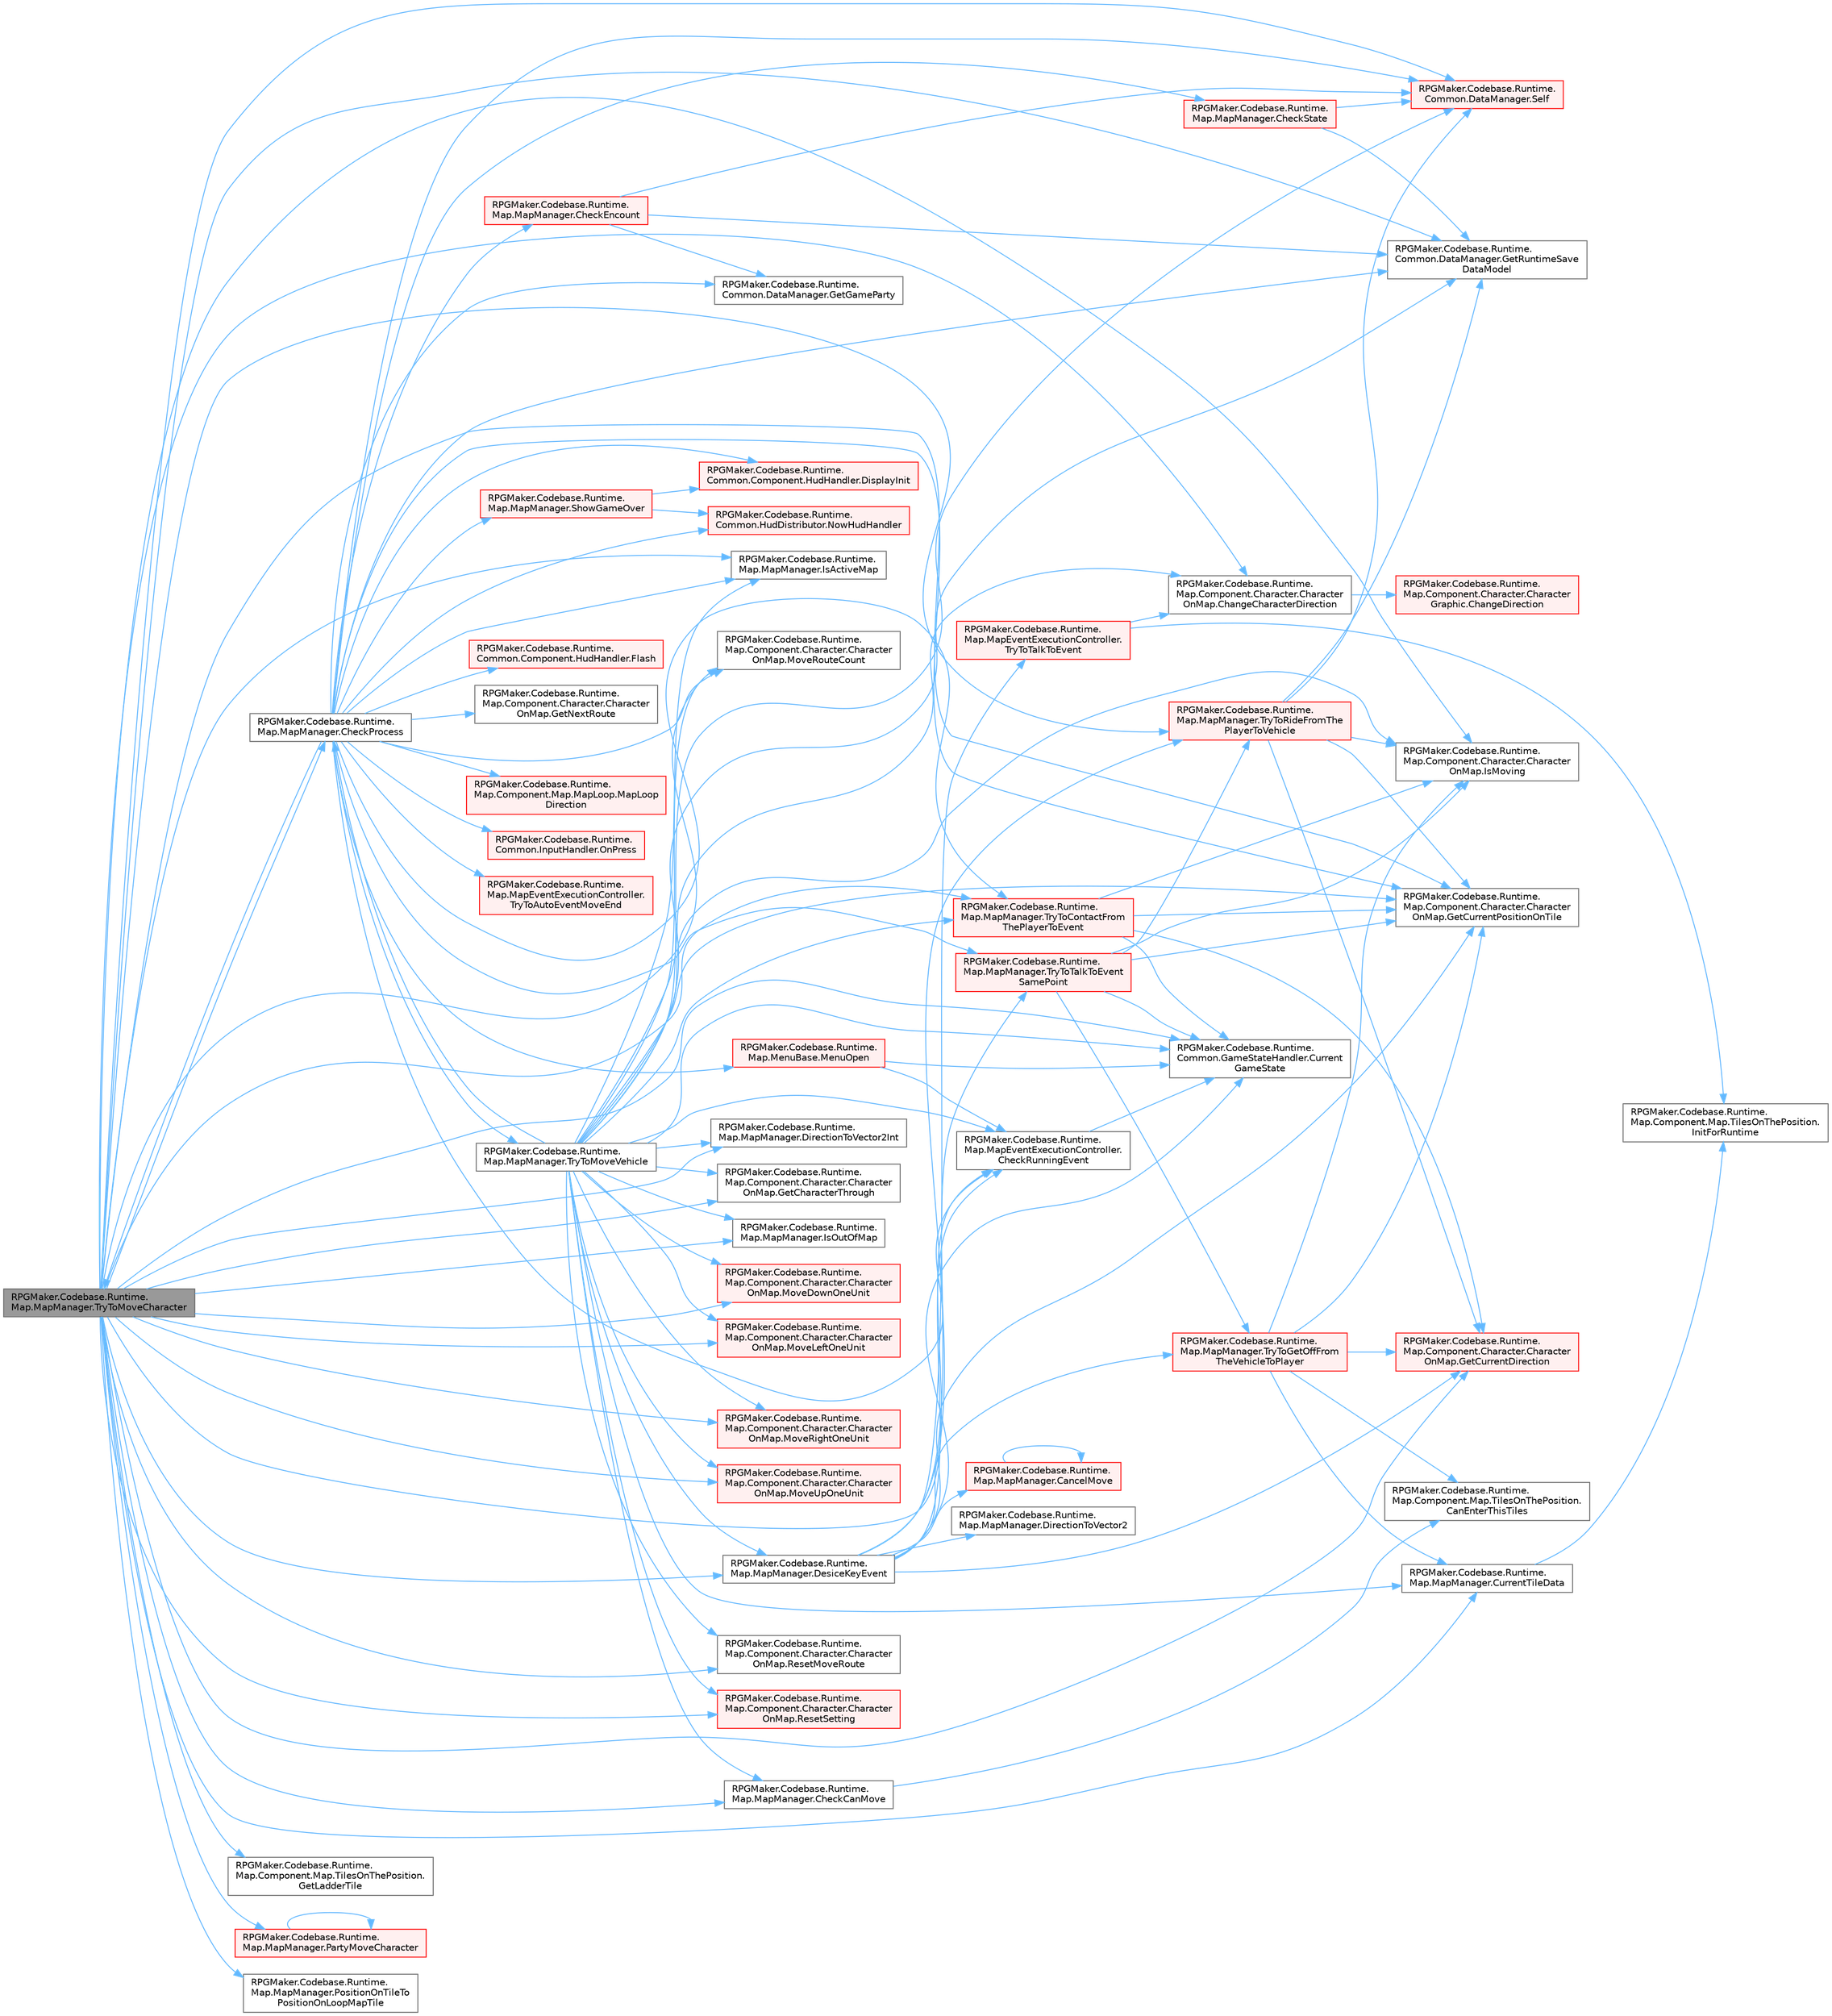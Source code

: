 digraph "RPGMaker.Codebase.Runtime.Map.MapManager.TryToMoveCharacter"
{
 // LATEX_PDF_SIZE
  bgcolor="transparent";
  edge [fontname=Helvetica,fontsize=10,labelfontname=Helvetica,labelfontsize=10];
  node [fontname=Helvetica,fontsize=10,shape=box,height=0.2,width=0.4];
  rankdir="LR";
  Node1 [id="Node000001",label="RPGMaker.Codebase.Runtime.\lMap.MapManager.TryToMoveCharacter",height=0.2,width=0.4,color="gray40", fillcolor="grey60", style="filled", fontcolor="black",tooltip=" "];
  Node1 -> Node2 [id="edge1_Node000001_Node000002",color="steelblue1",style="solid",tooltip=" "];
  Node2 [id="Node000002",label="RPGMaker.Codebase.Runtime.\lMap.Component.Character.Character\lOnMap.ChangeCharacterDirection",height=0.2,width=0.4,color="grey40", fillcolor="white", style="filled",URL="$d0/dad/class_r_p_g_maker_1_1_codebase_1_1_runtime_1_1_map_1_1_component_1_1_character_1_1_character_on_map.html#adfcb95a5cb4a72b7940a9260b208703e",tooltip="向きを変える"];
  Node2 -> Node3 [id="edge2_Node000002_Node000003",color="steelblue1",style="solid",tooltip=" "];
  Node3 [id="Node000003",label="RPGMaker.Codebase.Runtime.\lMap.Component.Character.Character\lGraphic.ChangeDirection",height=0.2,width=0.4,color="red", fillcolor="#FFF0F0", style="filled",URL="$da/d44/class_r_p_g_maker_1_1_codebase_1_1_runtime_1_1_map_1_1_component_1_1_character_1_1_character_graphic.html#a8d5ab5c51f8f01da17e02ee445042c14",tooltip=" "];
  Node1 -> Node8 [id="edge3_Node000001_Node000008",color="steelblue1",style="solid",tooltip=" "];
  Node8 [id="Node000008",label="RPGMaker.Codebase.Runtime.\lMap.MapManager.CheckCanMove",height=0.2,width=0.4,color="grey40", fillcolor="white", style="filled",URL="$d5/d0f/class_r_p_g_maker_1_1_codebase_1_1_runtime_1_1_map_1_1_map_manager.html#a782ece33ed01436f368fed7cff5573c4",tooltip=" "];
  Node8 -> Node9 [id="edge4_Node000008_Node000009",color="steelblue1",style="solid",tooltip=" "];
  Node9 [id="Node000009",label="RPGMaker.Codebase.Runtime.\lMap.Component.Map.TilesOnThePosition.\lCanEnterThisTiles",height=0.2,width=0.4,color="grey40", fillcolor="white", style="filled",URL="$d6/dfd/class_r_p_g_maker_1_1_codebase_1_1_runtime_1_1_map_1_1_component_1_1_map_1_1_tiles_on_the_position.html#a5f7d88633327ea157c635f7e782701e1",tooltip="同位置のこのタイル群に進入できるか？"];
  Node1 -> Node10 [id="edge5_Node000001_Node000010",color="steelblue1",style="solid",tooltip=" "];
  Node10 [id="Node000010",label="RPGMaker.Codebase.Runtime.\lMap.MapManager.CheckProcess",height=0.2,width=0.4,color="grey40", fillcolor="white", style="filled",URL="$d5/d0f/class_r_p_g_maker_1_1_codebase_1_1_runtime_1_1_map_1_1_map_manager.html#af61111401b6e289e7cd71c37c80bff5d",tooltip=" "];
  Node10 -> Node11 [id="edge6_Node000010_Node000011",color="steelblue1",style="solid",tooltip=" "];
  Node11 [id="Node000011",label="RPGMaker.Codebase.Runtime.\lMap.MapManager.CheckEncount",height=0.2,width=0.4,color="red", fillcolor="#FFF0F0", style="filled",URL="$d5/d0f/class_r_p_g_maker_1_1_codebase_1_1_runtime_1_1_map_1_1_map_manager.html#ade4dde4a1fa8535ef5adbeb52c1b3a3d",tooltip=" "];
  Node11 -> Node14 [id="edge7_Node000011_Node000014",color="steelblue1",style="solid",tooltip=" "];
  Node14 [id="Node000014",label="RPGMaker.Codebase.Runtime.\lCommon.DataManager.GetGameParty",height=0.2,width=0.4,color="grey40", fillcolor="white", style="filled",URL="$d5/d08/class_r_p_g_maker_1_1_codebase_1_1_runtime_1_1_common_1_1_data_manager.html#a51ad2669c15aba611fa704eb84001f8c",tooltip=" "];
  Node11 -> Node15 [id="edge8_Node000011_Node000015",color="steelblue1",style="solid",tooltip=" "];
  Node15 [id="Node000015",label="RPGMaker.Codebase.Runtime.\lCommon.DataManager.GetRuntimeSave\lDataModel",height=0.2,width=0.4,color="grey40", fillcolor="white", style="filled",URL="$d5/d08/class_r_p_g_maker_1_1_codebase_1_1_runtime_1_1_common_1_1_data_manager.html#aa008ccb1bfddc97c2c6618cfe1fe9ab9",tooltip=" "];
  Node11 -> Node18 [id="edge9_Node000011_Node000018",color="steelblue1",style="solid",tooltip=" "];
  Node18 [id="Node000018",label="RPGMaker.Codebase.Runtime.\lCommon.DataManager.Self",height=0.2,width=0.4,color="red", fillcolor="#FFF0F0", style="filled",URL="$d5/d08/class_r_p_g_maker_1_1_codebase_1_1_runtime_1_1_common_1_1_data_manager.html#a8f0a40fd71fe0a873d1905e106299934",tooltip=" "];
  Node10 -> Node87 [id="edge10_Node000010_Node000087",color="steelblue1",style="solid",tooltip=" "];
  Node87 [id="Node000087",label="RPGMaker.Codebase.Runtime.\lMap.MapEventExecutionController.\lCheckRunningEvent",height=0.2,width=0.4,color="grey40", fillcolor="white", style="filled",URL="$db/d6c/class_r_p_g_maker_1_1_codebase_1_1_runtime_1_1_map_1_1_map_event_execution_controller.html#aeaee3de09388ebf0bd140c0e4c831d56",tooltip="イベント実行中で、MAPやバトル側でキー操作を受け付け可能かどうかを返却する"];
  Node87 -> Node73 [id="edge11_Node000087_Node000073",color="steelblue1",style="solid",tooltip=" "];
  Node73 [id="Node000073",label="RPGMaker.Codebase.Runtime.\lCommon.GameStateHandler.Current\lGameState",height=0.2,width=0.4,color="grey40", fillcolor="white", style="filled",URL="$de/d2c/class_r_p_g_maker_1_1_codebase_1_1_runtime_1_1_common_1_1_game_state_handler.html#adce58ef0480f995976ab60592c9add27",tooltip="現在の状態を返却する."];
  Node10 -> Node88 [id="edge12_Node000010_Node000088",color="steelblue1",style="solid",tooltip=" "];
  Node88 [id="Node000088",label="RPGMaker.Codebase.Runtime.\lMap.MapManager.CheckState",height=0.2,width=0.4,color="red", fillcolor="#FFF0F0", style="filled",URL="$d5/d0f/class_r_p_g_maker_1_1_codebase_1_1_runtime_1_1_map_1_1_map_manager.html#a9bcec2ddd69bb73bf062012beb95bd50",tooltip=" "];
  Node88 -> Node15 [id="edge13_Node000088_Node000015",color="steelblue1",style="solid",tooltip=" "];
  Node88 -> Node18 [id="edge14_Node000088_Node000018",color="steelblue1",style="solid",tooltip=" "];
  Node10 -> Node94 [id="edge15_Node000010_Node000094",color="steelblue1",style="solid",tooltip=" "];
  Node94 [id="Node000094",label="RPGMaker.Codebase.Runtime.\lCommon.Component.HudHandler.DisplayInit",height=0.2,width=0.4,color="red", fillcolor="#FFF0F0", style="filled",URL="$d4/ddb/class_r_p_g_maker_1_1_codebase_1_1_runtime_1_1_common_1_1_component_1_1_hud_handler.html#a48d9151e60197c1fc6ca30ce116c953c",tooltip=" "];
  Node10 -> Node101 [id="edge16_Node000010_Node000101",color="steelblue1",style="solid",tooltip=" "];
  Node101 [id="Node000101",label="RPGMaker.Codebase.Runtime.\lCommon.Component.HudHandler.Flash",height=0.2,width=0.4,color="red", fillcolor="#FFF0F0", style="filled",URL="$d4/ddb/class_r_p_g_maker_1_1_codebase_1_1_runtime_1_1_common_1_1_component_1_1_hud_handler.html#a49d367ca15e08b75b17b6cde224af9a4",tooltip=" "];
  Node10 -> Node110 [id="edge17_Node000010_Node000110",color="steelblue1",style="solid",tooltip=" "];
  Node110 [id="Node000110",label="RPGMaker.Codebase.Runtime.\lMap.Component.Character.Character\lOnMap.GetCurrentPositionOnTile",height=0.2,width=0.4,color="grey40", fillcolor="white", style="filled",URL="$d0/dad/class_r_p_g_maker_1_1_codebase_1_1_runtime_1_1_map_1_1_component_1_1_character_1_1_character_on_map.html#ad595963f96c284bcc874ab574c3635f4",tooltip="現在のタイル位置を取得"];
  Node10 -> Node14 [id="edge18_Node000010_Node000014",color="steelblue1",style="solid",tooltip=" "];
  Node10 -> Node111 [id="edge19_Node000010_Node000111",color="steelblue1",style="solid",tooltip=" "];
  Node111 [id="Node000111",label="RPGMaker.Codebase.Runtime.\lMap.Component.Character.Character\lOnMap.GetNextRoute",height=0.2,width=0.4,color="grey40", fillcolor="white", style="filled",URL="$d0/dad/class_r_p_g_maker_1_1_codebase_1_1_runtime_1_1_map_1_1_component_1_1_character_1_1_character_on_map.html#ac4fcd04ff7f85840f3290c29a7991ff9",tooltip=" "];
  Node10 -> Node15 [id="edge20_Node000010_Node000015",color="steelblue1",style="solid",tooltip=" "];
  Node10 -> Node112 [id="edge21_Node000010_Node000112",color="steelblue1",style="solid",tooltip=" "];
  Node112 [id="Node000112",label="RPGMaker.Codebase.Runtime.\lMap.MapManager.IsActiveMap",height=0.2,width=0.4,color="grey40", fillcolor="white", style="filled",URL="$d5/d0f/class_r_p_g_maker_1_1_codebase_1_1_runtime_1_1_map_1_1_map_manager.html#a401fcee71fd35aafad253d62a385f27a",tooltip=" "];
  Node10 -> Node113 [id="edge22_Node000010_Node000113",color="steelblue1",style="solid",tooltip=" "];
  Node113 [id="Node000113",label="RPGMaker.Codebase.Runtime.\lMap.Component.Map.MapLoop.MapLoop\lDirection",height=0.2,width=0.4,color="red", fillcolor="#FFF0F0", style="filled",URL="$d9/d69/class_r_p_g_maker_1_1_codebase_1_1_runtime_1_1_map_1_1_component_1_1_map_1_1_map_loop.html#a8ae0115857ad2d7b9e6f9662cbc0ac9d",tooltip=" "];
  Node10 -> Node119 [id="edge23_Node000010_Node000119",color="steelblue1",style="solid",tooltip=" "];
  Node119 [id="Node000119",label="RPGMaker.Codebase.Runtime.\lMap.MenuBase.MenuOpen",height=0.2,width=0.4,color="red", fillcolor="#FFF0F0", style="filled",URL="$d4/d87/class_r_p_g_maker_1_1_codebase_1_1_runtime_1_1_map_1_1_menu_base.html#a5a2bdab2d0f0b62de47028166fdcb660",tooltip="メニュー表示、非表示切り替え処理"];
  Node119 -> Node87 [id="edge24_Node000119_Node000087",color="steelblue1",style="solid",tooltip=" "];
  Node119 -> Node73 [id="edge25_Node000119_Node000073",color="steelblue1",style="solid",tooltip=" "];
  Node10 -> Node136 [id="edge26_Node000010_Node000136",color="steelblue1",style="solid",tooltip=" "];
  Node136 [id="Node000136",label="RPGMaker.Codebase.Runtime.\lMap.Component.Character.Character\lOnMap.MoveRouteCount",height=0.2,width=0.4,color="grey40", fillcolor="white", style="filled",URL="$d0/dad/class_r_p_g_maker_1_1_codebase_1_1_runtime_1_1_map_1_1_component_1_1_character_1_1_character_on_map.html#a7a12903b9ae6df92841af6e1190f5b4c",tooltip=" "];
  Node10 -> Node77 [id="edge27_Node000010_Node000077",color="steelblue1",style="solid",tooltip=" "];
  Node77 [id="Node000077",label="RPGMaker.Codebase.Runtime.\lCommon.HudDistributor.NowHudHandler",height=0.2,width=0.4,color="red", fillcolor="#FFF0F0", style="filled",URL="$de/df1/class_r_p_g_maker_1_1_codebase_1_1_runtime_1_1_common_1_1_hud_distributor.html#a9d7e7a73b205c8bbd12640dd907d18c4",tooltip="現在のHudHandlerを返却"];
  Node10 -> Node64 [id="edge28_Node000010_Node000064",color="steelblue1",style="solid",tooltip=" "];
  Node64 [id="Node000064",label="RPGMaker.Codebase.Runtime.\lCommon.InputHandler.OnPress",height=0.2,width=0.4,color="red", fillcolor="#FFF0F0", style="filled",URL="$d4/d84/class_r_p_g_maker_1_1_codebase_1_1_runtime_1_1_common_1_1_input_handler.html#a6285433ede7818ccbe08ea9b0e59ad61",tooltip="特定のキーがこのフレームで押され続けているかどうか"];
  Node10 -> Node18 [id="edge29_Node000010_Node000018",color="steelblue1",style="solid",tooltip=" "];
  Node10 -> Node137 [id="edge30_Node000010_Node000137",color="steelblue1",style="solid",tooltip=" "];
  Node137 [id="Node000137",label="RPGMaker.Codebase.Runtime.\lMap.MapManager.ShowGameOver",height=0.2,width=0.4,color="red", fillcolor="#FFF0F0", style="filled",URL="$d5/d0f/class_r_p_g_maker_1_1_codebase_1_1_runtime_1_1_map_1_1_map_manager.html#aa8257238a6c7c2268986ee6f79190780",tooltip=" "];
  Node137 -> Node94 [id="edge31_Node000137_Node000094",color="steelblue1",style="solid",tooltip=" "];
  Node137 -> Node77 [id="edge32_Node000137_Node000077",color="steelblue1",style="solid",tooltip=" "];
  Node10 -> Node144 [id="edge33_Node000010_Node000144",color="steelblue1",style="solid",tooltip=" "];
  Node144 [id="Node000144",label="RPGMaker.Codebase.Runtime.\lMap.MapEventExecutionController.\lTryToAutoEventMoveEnd",height=0.2,width=0.4,color="red", fillcolor="#FFF0F0", style="filled",URL="$db/d6c/class_r_p_g_maker_1_1_codebase_1_1_runtime_1_1_map_1_1_map_event_execution_controller.html#a0eeb6696aa5bc8591a0c6565056cfd2f",tooltip="移動直後に、自動実行イベント、並列処理イベントの発動条件を満たしていた場合には、実行処理を行う"];
  Node10 -> Node153 [id="edge34_Node000010_Node000153",color="steelblue1",style="solid",tooltip=" "];
  Node153 [id="Node000153",label="RPGMaker.Codebase.Runtime.\lMap.MapManager.TryToContactFrom\lThePlayerToEvent",height=0.2,width=0.4,color="red", fillcolor="#FFF0F0", style="filled",URL="$d5/d0f/class_r_p_g_maker_1_1_codebase_1_1_runtime_1_1_map_1_1_map_manager.html#ae027dfdf0a7b7f54a351e2e95f5ae634",tooltip=" "];
  Node153 -> Node73 [id="edge35_Node000153_Node000073",color="steelblue1",style="solid",tooltip=" "];
  Node153 -> Node154 [id="edge36_Node000153_Node000154",color="steelblue1",style="solid",tooltip=" "];
  Node154 [id="Node000154",label="RPGMaker.Codebase.Runtime.\lMap.Component.Character.Character\lOnMap.GetCurrentDirection",height=0.2,width=0.4,color="red", fillcolor="#FFF0F0", style="filled",URL="$d0/dad/class_r_p_g_maker_1_1_codebase_1_1_runtime_1_1_map_1_1_component_1_1_character_1_1_character_on_map.html#a5fb2129b6ab88b1ef5d20e6a304e0391",tooltip="現在の向きを取得"];
  Node153 -> Node110 [id="edge37_Node000153_Node000110",color="steelblue1",style="solid",tooltip=" "];
  Node153 -> Node122 [id="edge38_Node000153_Node000122",color="steelblue1",style="solid",tooltip=" "];
  Node122 [id="Node000122",label="RPGMaker.Codebase.Runtime.\lMap.Component.Character.Character\lOnMap.IsMoving",height=0.2,width=0.4,color="grey40", fillcolor="white", style="filled",URL="$d0/dad/class_r_p_g_maker_1_1_codebase_1_1_runtime_1_1_map_1_1_component_1_1_character_1_1_character_on_map.html#a0c1997bb9d5c1a42d2d66f4115ec43bf",tooltip="移動状態の取得"];
  Node10 -> Node1 [id="edge39_Node000010_Node000001",color="steelblue1",style="solid",tooltip=" "];
  Node10 -> Node163 [id="edge40_Node000010_Node000163",color="steelblue1",style="solid",tooltip=" "];
  Node163 [id="Node000163",label="RPGMaker.Codebase.Runtime.\lMap.MapManager.TryToMoveVehicle",height=0.2,width=0.4,color="grey40", fillcolor="white", style="filled",URL="$d5/d0f/class_r_p_g_maker_1_1_codebase_1_1_runtime_1_1_map_1_1_map_manager.html#af0e1fa61778d47dccbe907bcb8ebeb4c",tooltip=" "];
  Node163 -> Node2 [id="edge41_Node000163_Node000002",color="steelblue1",style="solid",tooltip=" "];
  Node163 -> Node8 [id="edge42_Node000163_Node000008",color="steelblue1",style="solid",tooltip=" "];
  Node163 -> Node10 [id="edge43_Node000163_Node000010",color="steelblue1",style="solid",tooltip=" "];
  Node163 -> Node87 [id="edge44_Node000163_Node000087",color="steelblue1",style="solid",tooltip=" "];
  Node163 -> Node73 [id="edge45_Node000163_Node000073",color="steelblue1",style="solid",tooltip=" "];
  Node163 -> Node164 [id="edge46_Node000163_Node000164",color="steelblue1",style="solid",tooltip=" "];
  Node164 [id="Node000164",label="RPGMaker.Codebase.Runtime.\lMap.MapManager.CurrentTileData",height=0.2,width=0.4,color="grey40", fillcolor="white", style="filled",URL="$d5/d0f/class_r_p_g_maker_1_1_codebase_1_1_runtime_1_1_map_1_1_map_manager.html#a6bd3ed94e7072c1d31769481ffb80100",tooltip="現在のマップのTilesOnThePositionを返却"];
  Node164 -> Node165 [id="edge47_Node000164_Node000165",color="steelblue1",style="solid",tooltip=" "];
  Node165 [id="Node000165",label="RPGMaker.Codebase.Runtime.\lMap.Component.Map.TilesOnThePosition.\lInitForRuntime",height=0.2,width=0.4,color="grey40", fillcolor="white", style="filled",URL="$d6/dfd/class_r_p_g_maker_1_1_codebase_1_1_runtime_1_1_map_1_1_component_1_1_map_1_1_tiles_on_the_position.html#a8398da125f7b80fed7caf475f9f03da8",tooltip=" "];
  Node163 -> Node166 [id="edge48_Node000163_Node000166",color="steelblue1",style="solid",tooltip=" "];
  Node166 [id="Node000166",label="RPGMaker.Codebase.Runtime.\lMap.MapManager.DesiceKeyEvent",height=0.2,width=0.4,color="grey40", fillcolor="white", style="filled",URL="$d5/d0f/class_r_p_g_maker_1_1_codebase_1_1_runtime_1_1_map_1_1_map_manager.html#a2655da596d391627e8c2f71e6e490b62",tooltip=" "];
  Node166 -> Node167 [id="edge49_Node000166_Node000167",color="steelblue1",style="solid",tooltip=" "];
  Node167 [id="Node000167",label="RPGMaker.Codebase.Runtime.\lMap.MapManager.CancelMove",height=0.2,width=0.4,color="red", fillcolor="#FFF0F0", style="filled",URL="$d5/d0f/class_r_p_g_maker_1_1_codebase_1_1_runtime_1_1_map_1_1_map_manager.html#aec356ba03028b9e11ece2ceb38d7f3cf",tooltip=" "];
  Node167 -> Node167 [id="edge50_Node000167_Node000167",color="steelblue1",style="solid",tooltip=" "];
  Node166 -> Node87 [id="edge51_Node000166_Node000087",color="steelblue1",style="solid",tooltip=" "];
  Node166 -> Node73 [id="edge52_Node000166_Node000073",color="steelblue1",style="solid",tooltip=" "];
  Node166 -> Node272 [id="edge53_Node000166_Node000272",color="steelblue1",style="solid",tooltip=" "];
  Node272 [id="Node000272",label="RPGMaker.Codebase.Runtime.\lMap.MapManager.DirectionToVector2",height=0.2,width=0.4,color="grey40", fillcolor="white", style="filled",URL="$d5/d0f/class_r_p_g_maker_1_1_codebase_1_1_runtime_1_1_map_1_1_map_manager.html#aeb557b12feaf048ae33b8257e1cb3ba1",tooltip=" "];
  Node166 -> Node154 [id="edge54_Node000166_Node000154",color="steelblue1",style="solid",tooltip=" "];
  Node166 -> Node110 [id="edge55_Node000166_Node000110",color="steelblue1",style="solid",tooltip=" "];
  Node166 -> Node222 [id="edge56_Node000166_Node000222",color="steelblue1",style="solid",tooltip=" "];
  Node222 [id="Node000222",label="RPGMaker.Codebase.Runtime.\lMap.MapManager.TryToGetOffFrom\lTheVehicleToPlayer",height=0.2,width=0.4,color="red", fillcolor="#FFF0F0", style="filled",URL="$d5/d0f/class_r_p_g_maker_1_1_codebase_1_1_runtime_1_1_map_1_1_map_manager.html#a3232c5cf05cce0b13dd68035f5ba8604",tooltip=" "];
  Node222 -> Node9 [id="edge57_Node000222_Node000009",color="steelblue1",style="solid",tooltip=" "];
  Node222 -> Node164 [id="edge58_Node000222_Node000164",color="steelblue1",style="solid",tooltip=" "];
  Node222 -> Node154 [id="edge59_Node000222_Node000154",color="steelblue1",style="solid",tooltip=" "];
  Node222 -> Node110 [id="edge60_Node000222_Node000110",color="steelblue1",style="solid",tooltip=" "];
  Node222 -> Node122 [id="edge61_Node000222_Node000122",color="steelblue1",style="solid",tooltip=" "];
  Node166 -> Node232 [id="edge62_Node000166_Node000232",color="steelblue1",style="solid",tooltip=" "];
  Node232 [id="Node000232",label="RPGMaker.Codebase.Runtime.\lMap.MapManager.TryToRideFromThe\lPlayerToVehicle",height=0.2,width=0.4,color="red", fillcolor="#FFF0F0", style="filled",URL="$d5/d0f/class_r_p_g_maker_1_1_codebase_1_1_runtime_1_1_map_1_1_map_manager.html#af833ea891460fe653ce5b7900b86e151",tooltip=" "];
  Node232 -> Node154 [id="edge63_Node000232_Node000154",color="steelblue1",style="solid",tooltip=" "];
  Node232 -> Node110 [id="edge64_Node000232_Node000110",color="steelblue1",style="solid",tooltip=" "];
  Node232 -> Node15 [id="edge65_Node000232_Node000015",color="steelblue1",style="solid",tooltip=" "];
  Node232 -> Node122 [id="edge66_Node000232_Node000122",color="steelblue1",style="solid",tooltip=" "];
  Node232 -> Node18 [id="edge67_Node000232_Node000018",color="steelblue1",style="solid",tooltip=" "];
  Node166 -> Node273 [id="edge68_Node000166_Node000273",color="steelblue1",style="solid",tooltip=" "];
  Node273 [id="Node000273",label="RPGMaker.Codebase.Runtime.\lMap.MapEventExecutionController.\lTryToTalkToEvent",height=0.2,width=0.4,color="red", fillcolor="#FFF0F0", style="filled",URL="$db/d6c/class_r_p_g_maker_1_1_codebase_1_1_runtime_1_1_map_1_1_map_event_execution_controller.html#af3617ac5a414c04e062dc020dadefd74",tooltip="アクションキーでイベントを実行する"];
  Node273 -> Node2 [id="edge69_Node000273_Node000002",color="steelblue1",style="solid",tooltip=" "];
  Node273 -> Node165 [id="edge70_Node000273_Node000165",color="steelblue1",style="solid",tooltip=" "];
  Node166 -> Node221 [id="edge71_Node000166_Node000221",color="steelblue1",style="solid",tooltip=" "];
  Node221 [id="Node000221",label="RPGMaker.Codebase.Runtime.\lMap.MapManager.TryToTalkToEvent\lSamePoint",height=0.2,width=0.4,color="red", fillcolor="#FFF0F0", style="filled",URL="$d5/d0f/class_r_p_g_maker_1_1_codebase_1_1_runtime_1_1_map_1_1_map_manager.html#a0fbfc4078a6e1d77a62009a7ac3985c4",tooltip=" "];
  Node221 -> Node73 [id="edge72_Node000221_Node000073",color="steelblue1",style="solid",tooltip=" "];
  Node221 -> Node110 [id="edge73_Node000221_Node000110",color="steelblue1",style="solid",tooltip=" "];
  Node221 -> Node122 [id="edge74_Node000221_Node000122",color="steelblue1",style="solid",tooltip=" "];
  Node221 -> Node222 [id="edge75_Node000221_Node000222",color="steelblue1",style="solid",tooltip=" "];
  Node221 -> Node232 [id="edge76_Node000221_Node000232",color="steelblue1",style="solid",tooltip=" "];
  Node163 -> Node274 [id="edge77_Node000163_Node000274",color="steelblue1",style="solid",tooltip=" "];
  Node274 [id="Node000274",label="RPGMaker.Codebase.Runtime.\lMap.MapManager.DirectionToVector2Int",height=0.2,width=0.4,color="grey40", fillcolor="white", style="filled",URL="$d5/d0f/class_r_p_g_maker_1_1_codebase_1_1_runtime_1_1_map_1_1_map_manager.html#a9a88ef2357d9749441016c77e9e66e0a",tooltip=" "];
  Node163 -> Node169 [id="edge78_Node000163_Node000169",color="steelblue1",style="solid",tooltip=" "];
  Node169 [id="Node000169",label="RPGMaker.Codebase.Runtime.\lMap.Component.Character.Character\lOnMap.GetCharacterThrough",height=0.2,width=0.4,color="grey40", fillcolor="white", style="filled",URL="$d0/dad/class_r_p_g_maker_1_1_codebase_1_1_runtime_1_1_map_1_1_component_1_1_character_1_1_character_on_map.html#a45d698e72e8efdb9688f1bc7140ac474",tooltip=" "];
  Node163 -> Node110 [id="edge79_Node000163_Node000110",color="steelblue1",style="solid",tooltip=" "];
  Node163 -> Node15 [id="edge80_Node000163_Node000015",color="steelblue1",style="solid",tooltip=" "];
  Node163 -> Node112 [id="edge81_Node000163_Node000112",color="steelblue1",style="solid",tooltip=" "];
  Node163 -> Node122 [id="edge82_Node000163_Node000122",color="steelblue1",style="solid",tooltip=" "];
  Node163 -> Node275 [id="edge83_Node000163_Node000275",color="steelblue1",style="solid",tooltip=" "];
  Node275 [id="Node000275",label="RPGMaker.Codebase.Runtime.\lMap.MapManager.IsOutOfMap",height=0.2,width=0.4,color="grey40", fillcolor="white", style="filled",URL="$d5/d0f/class_r_p_g_maker_1_1_codebase_1_1_runtime_1_1_map_1_1_map_manager.html#a060e4bf8a438bca54434869103c9bcdc",tooltip=" "];
  Node163 -> Node186 [id="edge84_Node000163_Node000186",color="steelblue1",style="solid",tooltip=" "];
  Node186 [id="Node000186",label="RPGMaker.Codebase.Runtime.\lMap.Component.Character.Character\lOnMap.MoveDownOneUnit",height=0.2,width=0.4,color="red", fillcolor="#FFF0F0", style="filled",URL="$d0/dad/class_r_p_g_maker_1_1_codebase_1_1_runtime_1_1_map_1_1_component_1_1_character_1_1_character_on_map.html#ace33c79a51d8a533b2ce346abf138354",tooltip="1マス下に移動する"];
  Node163 -> Node196 [id="edge85_Node000163_Node000196",color="steelblue1",style="solid",tooltip=" "];
  Node196 [id="Node000196",label="RPGMaker.Codebase.Runtime.\lMap.Component.Character.Character\lOnMap.MoveLeftOneUnit",height=0.2,width=0.4,color="red", fillcolor="#FFF0F0", style="filled",URL="$d0/dad/class_r_p_g_maker_1_1_codebase_1_1_runtime_1_1_map_1_1_component_1_1_character_1_1_character_on_map.html#acf153046015518dcf29ddacb5bb522a6",tooltip=" "];
  Node163 -> Node197 [id="edge86_Node000163_Node000197",color="steelblue1",style="solid",tooltip=" "];
  Node197 [id="Node000197",label="RPGMaker.Codebase.Runtime.\lMap.Component.Character.Character\lOnMap.MoveRightOneUnit",height=0.2,width=0.4,color="red", fillcolor="#FFF0F0", style="filled",URL="$d0/dad/class_r_p_g_maker_1_1_codebase_1_1_runtime_1_1_map_1_1_component_1_1_character_1_1_character_on_map.html#a60565e3d03a68398ff93f970fbeff07a",tooltip="1マス右に移動する"];
  Node163 -> Node136 [id="edge87_Node000163_Node000136",color="steelblue1",style="solid",tooltip=" "];
  Node163 -> Node198 [id="edge88_Node000163_Node000198",color="steelblue1",style="solid",tooltip=" "];
  Node198 [id="Node000198",label="RPGMaker.Codebase.Runtime.\lMap.Component.Character.Character\lOnMap.MoveUpOneUnit",height=0.2,width=0.4,color="red", fillcolor="#FFF0F0", style="filled",URL="$d0/dad/class_r_p_g_maker_1_1_codebase_1_1_runtime_1_1_map_1_1_component_1_1_character_1_1_character_on_map.html#ac731d78d4f1079232ddc2462242ba477",tooltip="1マス上に移動する"];
  Node163 -> Node246 [id="edge89_Node000163_Node000246",color="steelblue1",style="solid",tooltip=" "];
  Node246 [id="Node000246",label="RPGMaker.Codebase.Runtime.\lMap.Component.Character.Character\lOnMap.ResetMoveRoute",height=0.2,width=0.4,color="grey40", fillcolor="white", style="filled",URL="$d0/dad/class_r_p_g_maker_1_1_codebase_1_1_runtime_1_1_map_1_1_component_1_1_character_1_1_character_on_map.html#ada50b7cedfa7f44c26907f853375f7df",tooltip=" "];
  Node163 -> Node247 [id="edge90_Node000163_Node000247",color="steelblue1",style="solid",tooltip=" "];
  Node247 [id="Node000247",label="RPGMaker.Codebase.Runtime.\lMap.Component.Character.Character\lOnMap.ResetSetting",height=0.2,width=0.4,color="red", fillcolor="#FFF0F0", style="filled",URL="$d0/dad/class_r_p_g_maker_1_1_codebase_1_1_runtime_1_1_map_1_1_component_1_1_character_1_1_character_on_map.html#a5b5e6b34cf6597a7cc04190c2566f665",tooltip=" "];
  Node163 -> Node18 [id="edge91_Node000163_Node000018",color="steelblue1",style="solid",tooltip=" "];
  Node163 -> Node153 [id="edge92_Node000163_Node000153",color="steelblue1",style="solid",tooltip=" "];
  Node10 -> Node221 [id="edge93_Node000010_Node000221",color="steelblue1",style="solid",tooltip=" "];
  Node1 -> Node87 [id="edge94_Node000001_Node000087",color="steelblue1",style="solid",tooltip=" "];
  Node1 -> Node73 [id="edge95_Node000001_Node000073",color="steelblue1",style="solid",tooltip=" "];
  Node1 -> Node164 [id="edge96_Node000001_Node000164",color="steelblue1",style="solid",tooltip=" "];
  Node1 -> Node166 [id="edge97_Node000001_Node000166",color="steelblue1",style="solid",tooltip=" "];
  Node1 -> Node274 [id="edge98_Node000001_Node000274",color="steelblue1",style="solid",tooltip=" "];
  Node1 -> Node169 [id="edge99_Node000001_Node000169",color="steelblue1",style="solid",tooltip=" "];
  Node1 -> Node154 [id="edge100_Node000001_Node000154",color="steelblue1",style="solid",tooltip=" "];
  Node1 -> Node110 [id="edge101_Node000001_Node000110",color="steelblue1",style="solid",tooltip=" "];
  Node1 -> Node190 [id="edge102_Node000001_Node000190",color="steelblue1",style="solid",tooltip=" "];
  Node190 [id="Node000190",label="RPGMaker.Codebase.Runtime.\lMap.Component.Map.TilesOnThePosition.\lGetLadderTile",height=0.2,width=0.4,color="grey40", fillcolor="white", style="filled",URL="$d6/dfd/class_r_p_g_maker_1_1_codebase_1_1_runtime_1_1_map_1_1_component_1_1_map_1_1_tiles_on_the_position.html#acc9bf0cbe797ddaab5bc133d5ade08e5",tooltip=" "];
  Node1 -> Node15 [id="edge103_Node000001_Node000015",color="steelblue1",style="solid",tooltip=" "];
  Node1 -> Node112 [id="edge104_Node000001_Node000112",color="steelblue1",style="solid",tooltip=" "];
  Node1 -> Node122 [id="edge105_Node000001_Node000122",color="steelblue1",style="solid",tooltip=" "];
  Node1 -> Node275 [id="edge106_Node000001_Node000275",color="steelblue1",style="solid",tooltip=" "];
  Node1 -> Node186 [id="edge107_Node000001_Node000186",color="steelblue1",style="solid",tooltip=" "];
  Node1 -> Node196 [id="edge108_Node000001_Node000196",color="steelblue1",style="solid",tooltip=" "];
  Node1 -> Node197 [id="edge109_Node000001_Node000197",color="steelblue1",style="solid",tooltip=" "];
  Node1 -> Node136 [id="edge110_Node000001_Node000136",color="steelblue1",style="solid",tooltip=" "];
  Node1 -> Node198 [id="edge111_Node000001_Node000198",color="steelblue1",style="solid",tooltip=" "];
  Node1 -> Node199 [id="edge112_Node000001_Node000199",color="steelblue1",style="solid",tooltip=" "];
  Node199 [id="Node000199",label="RPGMaker.Codebase.Runtime.\lMap.MapManager.PartyMoveCharacter",height=0.2,width=0.4,color="red", fillcolor="#FFF0F0", style="filled",URL="$d5/d0f/class_r_p_g_maker_1_1_codebase_1_1_runtime_1_1_map_1_1_map_manager.html#a62362677c5fd951f473d6f35cbd01721",tooltip="パーティメンバーの移動"];
  Node199 -> Node199 [id="edge113_Node000199_Node000199",color="steelblue1",style="solid",tooltip=" "];
  Node1 -> Node245 [id="edge114_Node000001_Node000245",color="steelblue1",style="solid",tooltip=" "];
  Node245 [id="Node000245",label="RPGMaker.Codebase.Runtime.\lMap.MapManager.PositionOnTileTo\lPositionOnLoopMapTile",height=0.2,width=0.4,color="grey40", fillcolor="white", style="filled",URL="$d5/d0f/class_r_p_g_maker_1_1_codebase_1_1_runtime_1_1_map_1_1_map_manager.html#a59387e9b0920c39fbe57677bee19e755",tooltip=" "];
  Node1 -> Node246 [id="edge115_Node000001_Node000246",color="steelblue1",style="solid",tooltip=" "];
  Node1 -> Node247 [id="edge116_Node000001_Node000247",color="steelblue1",style="solid",tooltip=" "];
  Node1 -> Node18 [id="edge117_Node000001_Node000018",color="steelblue1",style="solid",tooltip=" "];
  Node1 -> Node153 [id="edge118_Node000001_Node000153",color="steelblue1",style="solid",tooltip=" "];
  Node1 -> Node232 [id="edge119_Node000001_Node000232",color="steelblue1",style="solid",tooltip=" "];
}
